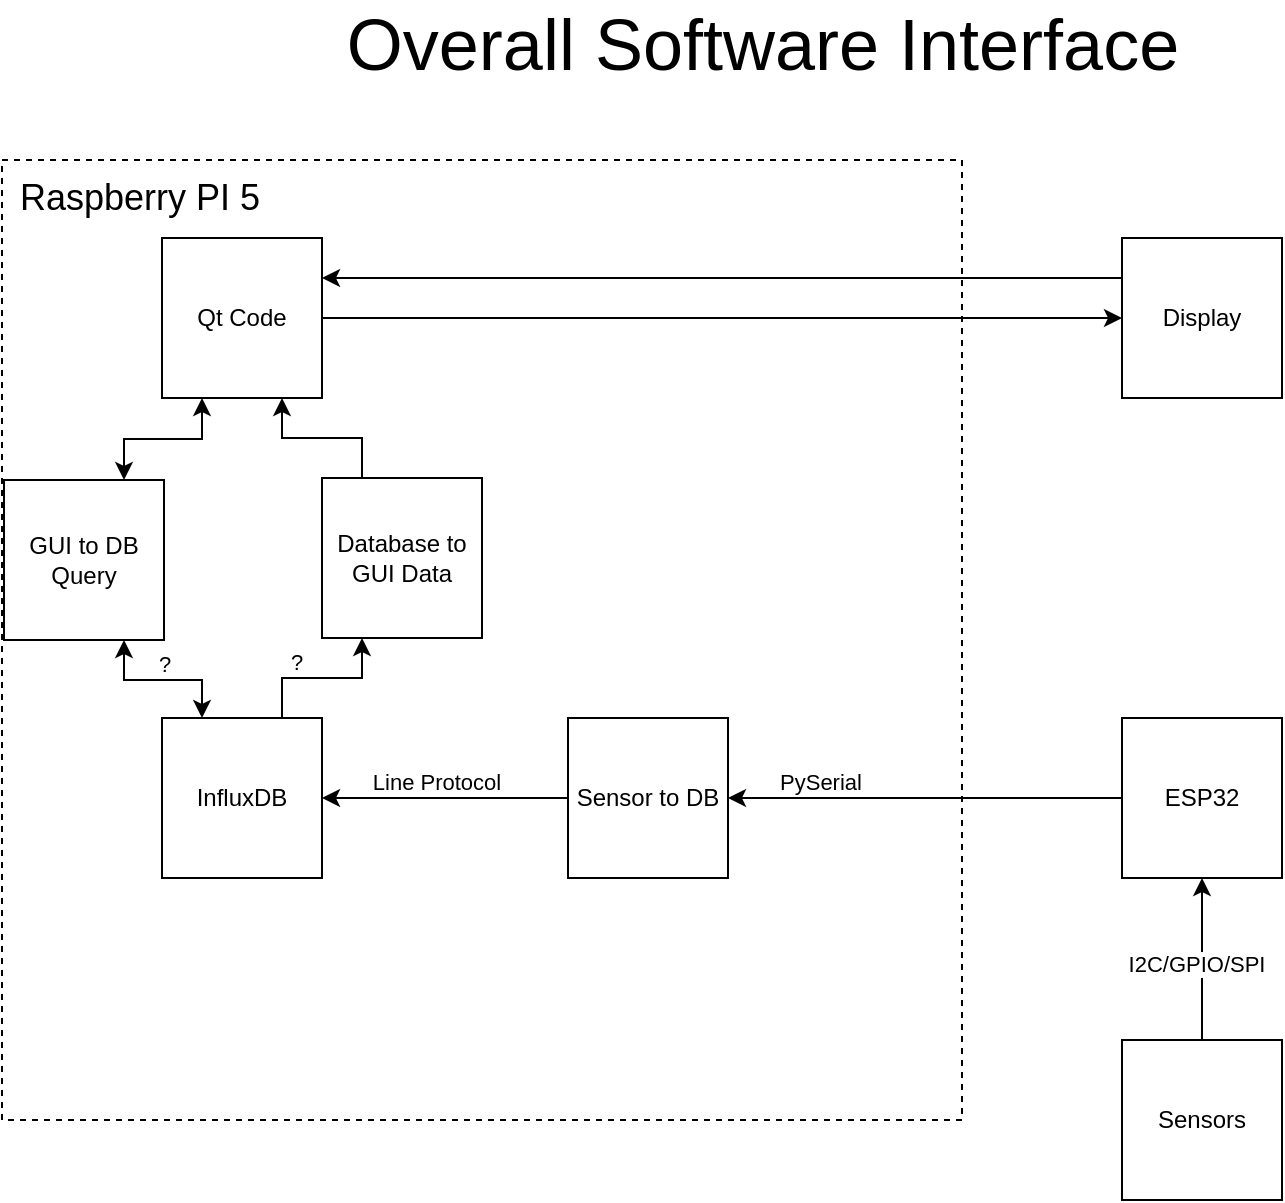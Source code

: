 <mxfile version="26.2.8">
  <diagram name="Page-1" id="HhNXI8WZJUnv4hM9NlqA">
    <mxGraphModel dx="856" dy="376" grid="1" gridSize="10" guides="1" tooltips="1" connect="1" arrows="1" fold="1" page="1" pageScale="1" pageWidth="827" pageHeight="1169" math="0" shadow="0">
      <root>
        <mxCell id="0" />
        <mxCell id="1" parent="0" />
        <mxCell id="tCFHhLoynig8EYh6mOK0-1" value="&lt;font style=&quot;font-size: 36px;&quot;&gt;Overall Software Interface&lt;/font&gt;" style="text;html=1;align=center;verticalAlign=middle;whiteSpace=wrap;rounded=0;" parent="1" vertex="1">
          <mxGeometry x="199" y="7" width="441" height="30" as="geometry" />
        </mxCell>
        <mxCell id="tCFHhLoynig8EYh6mOK0-3" value="" style="whiteSpace=wrap;html=1;aspect=fixed;dashed=1;fillColor=none;" parent="1" vertex="1">
          <mxGeometry x="39" y="80" width="480" height="480" as="geometry" />
        </mxCell>
        <mxCell id="KQubY17tb24o_JSvYcSJ-37" style="edgeStyle=orthogonalEdgeStyle;rounded=0;orthogonalLoop=1;jettySize=auto;html=1;exitX=0.75;exitY=0;exitDx=0;exitDy=0;entryX=0.25;entryY=1;entryDx=0;entryDy=0;" parent="1" source="tCFHhLoynig8EYh6mOK0-4" target="KQubY17tb24o_JSvYcSJ-25" edge="1">
          <mxGeometry relative="1" as="geometry" />
        </mxCell>
        <mxCell id="Lk2kVFszZDgi0h9clUzz-7" value="?" style="edgeLabel;html=1;align=center;verticalAlign=middle;resizable=0;points=[];" vertex="1" connectable="0" parent="KQubY17tb24o_JSvYcSJ-37">
          <mxGeometry x="-0.178" y="1" relative="1" as="geometry">
            <mxPoint x="-6" y="-7" as="offset" />
          </mxGeometry>
        </mxCell>
        <mxCell id="tCFHhLoynig8EYh6mOK0-4" value="InfluxDB" style="whiteSpace=wrap;html=1;aspect=fixed;" parent="1" vertex="1">
          <mxGeometry x="119" y="359" width="80" height="80" as="geometry" />
        </mxCell>
        <mxCell id="KQubY17tb24o_JSvYcSJ-13" style="edgeStyle=orthogonalEdgeStyle;rounded=0;orthogonalLoop=1;jettySize=auto;html=1;exitX=1;exitY=0.5;exitDx=0;exitDy=0;entryX=0;entryY=0.5;entryDx=0;entryDy=0;" parent="1" source="tCFHhLoynig8EYh6mOK0-5" target="KQubY17tb24o_JSvYcSJ-10" edge="1">
          <mxGeometry relative="1" as="geometry" />
        </mxCell>
        <mxCell id="KQubY17tb24o_JSvYcSJ-39" style="edgeStyle=orthogonalEdgeStyle;rounded=0;orthogonalLoop=1;jettySize=auto;html=1;exitX=0.25;exitY=1;exitDx=0;exitDy=0;entryX=0.75;entryY=0;entryDx=0;entryDy=0;startArrow=classic;startFill=1;" parent="1" source="tCFHhLoynig8EYh6mOK0-5" target="KQubY17tb24o_JSvYcSJ-33" edge="1">
          <mxGeometry relative="1" as="geometry" />
        </mxCell>
        <mxCell id="tCFHhLoynig8EYh6mOK0-5" value="Qt Code" style="whiteSpace=wrap;html=1;aspect=fixed;" parent="1" vertex="1">
          <mxGeometry x="119" y="119" width="80" height="80" as="geometry" />
        </mxCell>
        <mxCell id="KQubY17tb24o_JSvYcSJ-1" value="&lt;font style=&quot;font-size: 18px;&quot;&gt;Raspberry PI 5&lt;/font&gt;" style="text;html=1;align=center;verticalAlign=middle;whiteSpace=wrap;rounded=0;" parent="1" vertex="1">
          <mxGeometry x="38" y="72" width="140" height="54" as="geometry" />
        </mxCell>
        <mxCell id="KQubY17tb24o_JSvYcSJ-3" value="ESP32" style="whiteSpace=wrap;html=1;aspect=fixed;" parent="1" vertex="1">
          <mxGeometry x="599" y="359" width="80" height="80" as="geometry" />
        </mxCell>
        <mxCell id="KQubY17tb24o_JSvYcSJ-9" style="edgeStyle=orthogonalEdgeStyle;rounded=0;orthogonalLoop=1;jettySize=auto;html=1;exitX=0.5;exitY=0;exitDx=0;exitDy=0;entryX=0.5;entryY=1;entryDx=0;entryDy=0;" parent="1" source="KQubY17tb24o_JSvYcSJ-4" target="KQubY17tb24o_JSvYcSJ-3" edge="1">
          <mxGeometry relative="1" as="geometry" />
        </mxCell>
        <mxCell id="Lk2kVFszZDgi0h9clUzz-4" value="I2C/GPIO/SPI" style="edgeLabel;html=1;align=center;verticalAlign=middle;resizable=0;points=[];" vertex="1" connectable="0" parent="KQubY17tb24o_JSvYcSJ-9">
          <mxGeometry x="-0.056" y="3" relative="1" as="geometry">
            <mxPoint as="offset" />
          </mxGeometry>
        </mxCell>
        <mxCell id="KQubY17tb24o_JSvYcSJ-4" value="Sensors" style="whiteSpace=wrap;html=1;aspect=fixed;" parent="1" vertex="1">
          <mxGeometry x="599" y="520" width="80" height="80" as="geometry" />
        </mxCell>
        <mxCell id="KQubY17tb24o_JSvYcSJ-14" style="edgeStyle=orthogonalEdgeStyle;rounded=0;orthogonalLoop=1;jettySize=auto;html=1;exitX=0;exitY=0.25;exitDx=0;exitDy=0;entryX=1;entryY=0.25;entryDx=0;entryDy=0;" parent="1" source="KQubY17tb24o_JSvYcSJ-10" target="tCFHhLoynig8EYh6mOK0-5" edge="1">
          <mxGeometry relative="1" as="geometry" />
        </mxCell>
        <mxCell id="KQubY17tb24o_JSvYcSJ-10" value="Display" style="whiteSpace=wrap;html=1;aspect=fixed;" parent="1" vertex="1">
          <mxGeometry x="599" y="119" width="80" height="80" as="geometry" />
        </mxCell>
        <mxCell id="KQubY17tb24o_JSvYcSJ-17" style="edgeStyle=orthogonalEdgeStyle;rounded=0;orthogonalLoop=1;jettySize=auto;html=1;exitX=0;exitY=0.5;exitDx=0;exitDy=0;entryX=1;entryY=0.5;entryDx=0;entryDy=0;" parent="1" source="KQubY17tb24o_JSvYcSJ-3" target="KQubY17tb24o_JSvYcSJ-16" edge="1">
          <mxGeometry relative="1" as="geometry">
            <Array as="points" />
          </mxGeometry>
        </mxCell>
        <mxCell id="KQubY17tb24o_JSvYcSJ-44" value="PySerial" style="edgeLabel;html=1;align=center;verticalAlign=middle;resizable=0;points=[];" parent="KQubY17tb24o_JSvYcSJ-17" vertex="1" connectable="0">
          <mxGeometry x="-0.138" y="1" relative="1" as="geometry">
            <mxPoint x="-66" y="-9" as="offset" />
          </mxGeometry>
        </mxCell>
        <mxCell id="Lk2kVFszZDgi0h9clUzz-2" style="edgeStyle=orthogonalEdgeStyle;rounded=0;orthogonalLoop=1;jettySize=auto;html=1;exitX=0;exitY=0.5;exitDx=0;exitDy=0;entryX=1;entryY=0.5;entryDx=0;entryDy=0;" edge="1" parent="1" source="KQubY17tb24o_JSvYcSJ-16" target="tCFHhLoynig8EYh6mOK0-4">
          <mxGeometry relative="1" as="geometry" />
        </mxCell>
        <mxCell id="Lk2kVFszZDgi0h9clUzz-3" value="Line Protocol" style="edgeLabel;html=1;align=center;verticalAlign=middle;resizable=0;points=[];" vertex="1" connectable="0" parent="Lk2kVFszZDgi0h9clUzz-2">
          <mxGeometry x="0.264" y="-1" relative="1" as="geometry">
            <mxPoint x="11" y="-7" as="offset" />
          </mxGeometry>
        </mxCell>
        <mxCell id="KQubY17tb24o_JSvYcSJ-16" value="Sensor to DB" style="whiteSpace=wrap;html=1;aspect=fixed;" parent="1" vertex="1">
          <mxGeometry x="322" y="359" width="80" height="80" as="geometry" />
        </mxCell>
        <mxCell id="KQubY17tb24o_JSvYcSJ-38" style="edgeStyle=orthogonalEdgeStyle;rounded=0;orthogonalLoop=1;jettySize=auto;html=1;exitX=0.25;exitY=0;exitDx=0;exitDy=0;entryX=0.75;entryY=1;entryDx=0;entryDy=0;" parent="1" source="KQubY17tb24o_JSvYcSJ-25" target="tCFHhLoynig8EYh6mOK0-5" edge="1">
          <mxGeometry relative="1" as="geometry" />
        </mxCell>
        <mxCell id="KQubY17tb24o_JSvYcSJ-25" value="Database to GUI Data" style="whiteSpace=wrap;html=1;aspect=fixed;" parent="1" vertex="1">
          <mxGeometry x="199" y="239" width="80" height="80" as="geometry" />
        </mxCell>
        <mxCell id="KQubY17tb24o_JSvYcSJ-40" style="edgeStyle=orthogonalEdgeStyle;rounded=0;orthogonalLoop=1;jettySize=auto;html=1;exitX=0.75;exitY=1;exitDx=0;exitDy=0;entryX=0.25;entryY=0;entryDx=0;entryDy=0;startArrow=classic;startFill=1;" parent="1" source="KQubY17tb24o_JSvYcSJ-33" target="tCFHhLoynig8EYh6mOK0-4" edge="1">
          <mxGeometry relative="1" as="geometry" />
        </mxCell>
        <mxCell id="Lk2kVFszZDgi0h9clUzz-6" value="?" style="edgeLabel;html=1;align=center;verticalAlign=middle;resizable=0;points=[];" vertex="1" connectable="0" parent="KQubY17tb24o_JSvYcSJ-40">
          <mxGeometry x="0.031" y="-1" relative="1" as="geometry">
            <mxPoint y="-9" as="offset" />
          </mxGeometry>
        </mxCell>
        <mxCell id="KQubY17tb24o_JSvYcSJ-33" value="GUI to DB Query" style="whiteSpace=wrap;html=1;aspect=fixed;" parent="1" vertex="1">
          <mxGeometry x="40" y="240" width="80" height="80" as="geometry" />
        </mxCell>
      </root>
    </mxGraphModel>
  </diagram>
</mxfile>

